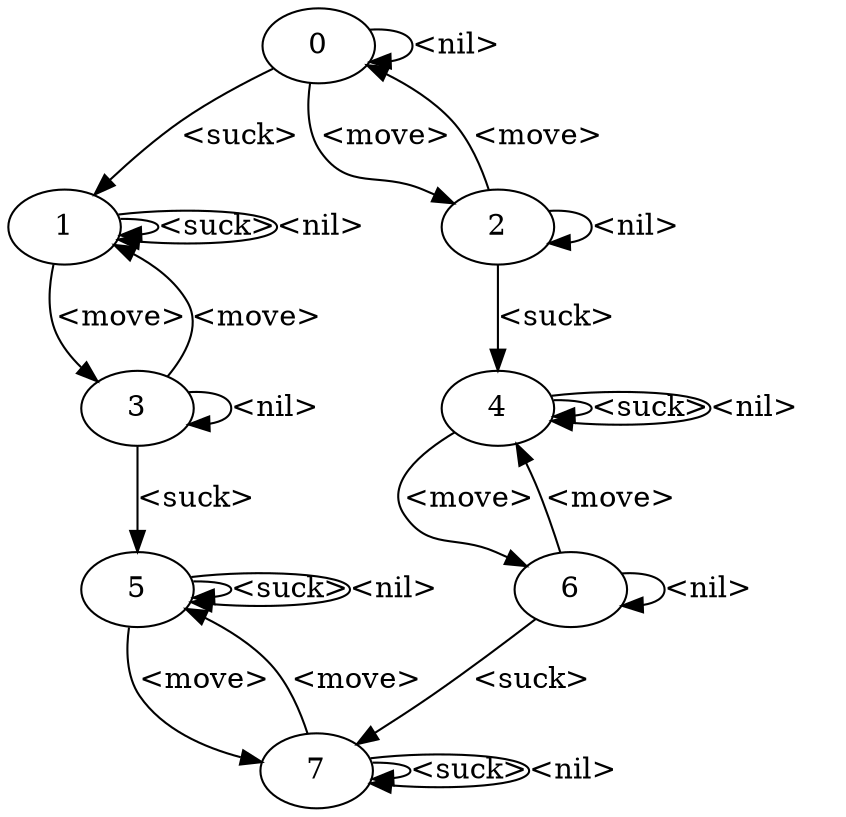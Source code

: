 digraph statespace {
 0 [label="0",shape=ellipse]
 1 [label="1",shape=ellipse]
 2 [label="2",shape=ellipse]
 3 [label="3",shape=ellipse]
 4 [label="4",shape=ellipse]
 5 [label="5",shape=ellipse]
 6 [label="6",shape=ellipse]
 7 [label="7",shape=ellipse]
    0 -> 1[label="<suck>"]
    0 -> 2[label="<move>"]
    0 -> 0[label="<nil>"]
    1 -> 1[label="<suck>"]
    1 -> 1[label="<nil>"]
    1 -> 3[label="<move>"]
    2 -> 4[label="<suck>"]
    2 -> 0[label="<move>"]
    2 -> 2[label="<nil>"]
    3 -> 5[label="<suck>"]
    3 -> 1[label="<move>"]
    3 -> 3[label="<nil>"]
    4 -> 6[label="<move>"]
    4 -> 4[label="<suck>"]
    4 -> 4[label="<nil>"]
    5 -> 7[label="<move>"]
    5 -> 5[label="<suck>"]
    5 -> 5[label="<nil>"]
    6 -> 7[label="<suck>"]
    6 -> 4[label="<move>"]
    6 -> 6[label="<nil>"]
    7 -> 7[label="<suck>"]
    7 -> 7[label="<nil>"]
    7 -> 5[label="<move>"]
}

